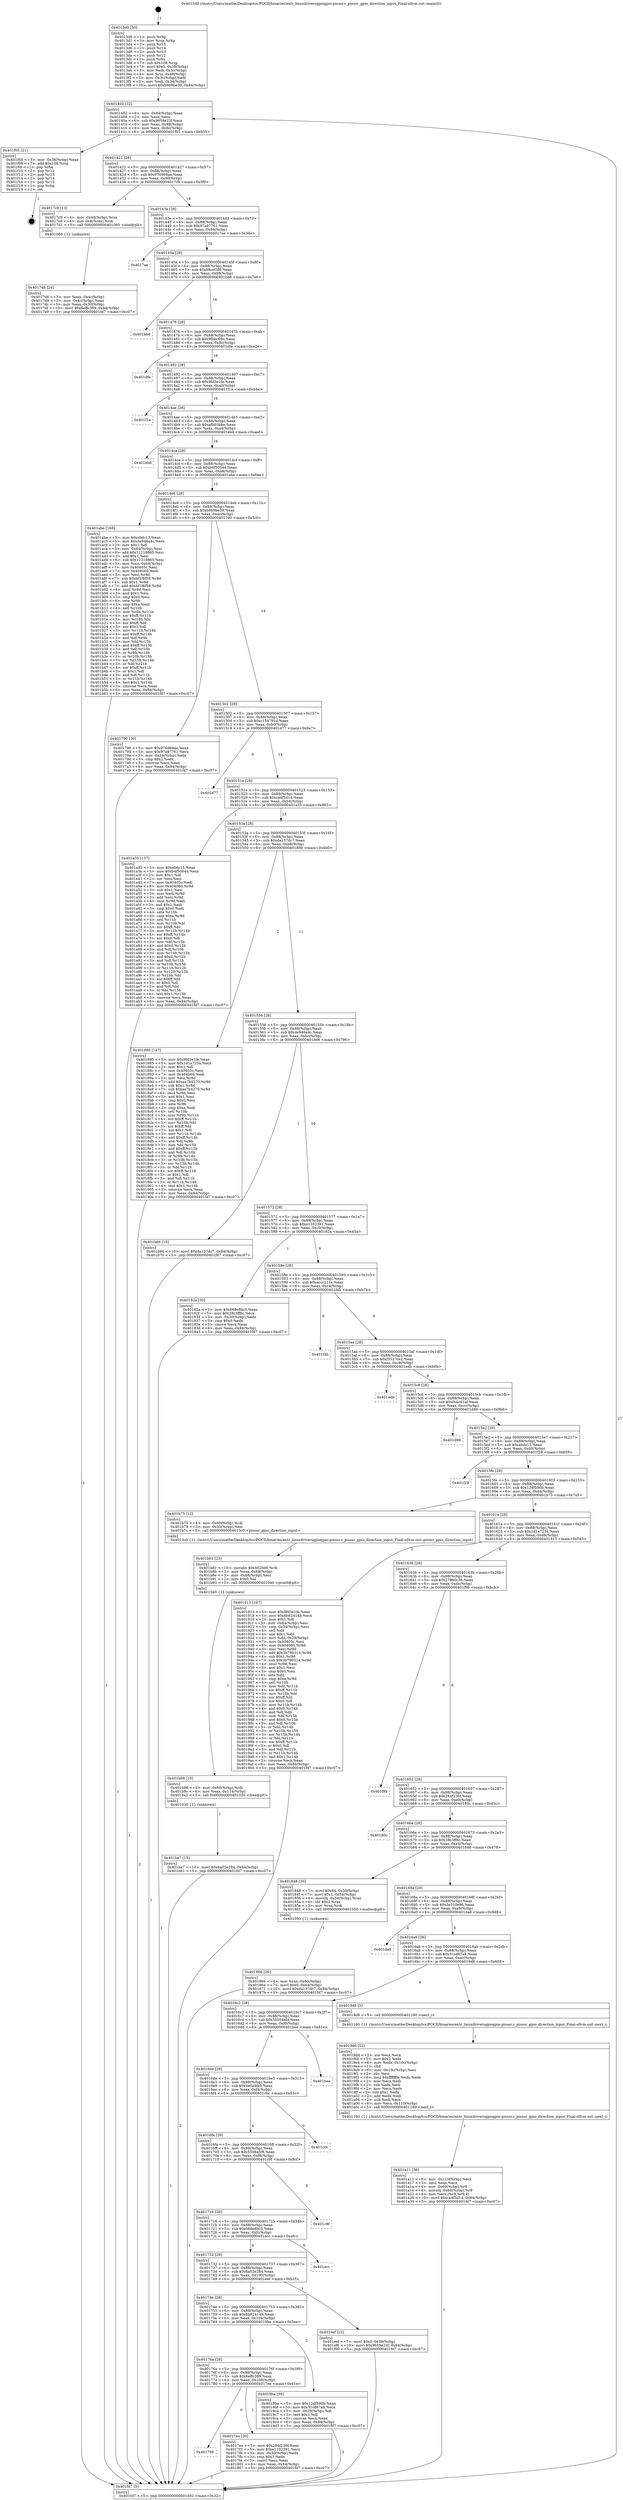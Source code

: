 digraph "0x4013d0" {
  label = "0x4013d0 (/mnt/c/Users/mathe/Desktop/tcc/POCII/binaries/extr_linuxdriversgpiogpio-pisosr.c_pisosr_gpio_direction_input_Final-ollvm.out::main(0))"
  labelloc = "t"
  node[shape=record]

  Entry [label="",width=0.3,height=0.3,shape=circle,fillcolor=black,style=filled]
  "0x401402" [label="{
     0x401402 [32]\l
     | [instrs]\l
     &nbsp;&nbsp;0x401402 \<+6\>: mov -0x84(%rbp),%eax\l
     &nbsp;&nbsp;0x401408 \<+2\>: mov %eax,%ecx\l
     &nbsp;&nbsp;0x40140a \<+6\>: sub $0x9659e23f,%ecx\l
     &nbsp;&nbsp;0x401410 \<+6\>: mov %eax,-0x88(%rbp)\l
     &nbsp;&nbsp;0x401416 \<+6\>: mov %ecx,-0x8c(%rbp)\l
     &nbsp;&nbsp;0x40141c \<+6\>: je 0000000000401f05 \<main+0xb35\>\l
  }"]
  "0x401f05" [label="{
     0x401f05 [21]\l
     | [instrs]\l
     &nbsp;&nbsp;0x401f05 \<+3\>: mov -0x38(%rbp),%eax\l
     &nbsp;&nbsp;0x401f08 \<+7\>: add $0x108,%rsp\l
     &nbsp;&nbsp;0x401f0f \<+1\>: pop %rbx\l
     &nbsp;&nbsp;0x401f10 \<+2\>: pop %r12\l
     &nbsp;&nbsp;0x401f12 \<+2\>: pop %r13\l
     &nbsp;&nbsp;0x401f14 \<+2\>: pop %r14\l
     &nbsp;&nbsp;0x401f16 \<+2\>: pop %r15\l
     &nbsp;&nbsp;0x401f18 \<+1\>: pop %rbp\l
     &nbsp;&nbsp;0x401f19 \<+1\>: ret\l
  }"]
  "0x401422" [label="{
     0x401422 [28]\l
     | [instrs]\l
     &nbsp;&nbsp;0x401422 \<+5\>: jmp 0000000000401427 \<main+0x57\>\l
     &nbsp;&nbsp;0x401427 \<+6\>: mov -0x88(%rbp),%eax\l
     &nbsp;&nbsp;0x40142d \<+5\>: sub $0x976969aa,%eax\l
     &nbsp;&nbsp;0x401432 \<+6\>: mov %eax,-0x90(%rbp)\l
     &nbsp;&nbsp;0x401438 \<+6\>: je 00000000004017c9 \<main+0x3f9\>\l
  }"]
  Exit [label="",width=0.3,height=0.3,shape=circle,fillcolor=black,style=filled,peripheries=2]
  "0x4017c9" [label="{
     0x4017c9 [13]\l
     | [instrs]\l
     &nbsp;&nbsp;0x4017c9 \<+4\>: mov -0x48(%rbp),%rax\l
     &nbsp;&nbsp;0x4017cd \<+4\>: mov 0x8(%rax),%rdi\l
     &nbsp;&nbsp;0x4017d1 \<+5\>: call 0000000000401060 \<atoi@plt\>\l
     | [calls]\l
     &nbsp;&nbsp;0x401060 \{1\} (unknown)\l
  }"]
  "0x40143e" [label="{
     0x40143e [28]\l
     | [instrs]\l
     &nbsp;&nbsp;0x40143e \<+5\>: jmp 0000000000401443 \<main+0x73\>\l
     &nbsp;&nbsp;0x401443 \<+6\>: mov -0x88(%rbp),%eax\l
     &nbsp;&nbsp;0x401449 \<+5\>: sub $0x97a97761,%eax\l
     &nbsp;&nbsp;0x40144e \<+6\>: mov %eax,-0x94(%rbp)\l
     &nbsp;&nbsp;0x401454 \<+6\>: je 00000000004017ae \<main+0x3de\>\l
  }"]
  "0x401ba7" [label="{
     0x401ba7 [15]\l
     | [instrs]\l
     &nbsp;&nbsp;0x401ba7 \<+10\>: movl $0x6a02e284,-0x84(%rbp)\l
     &nbsp;&nbsp;0x401bb1 \<+5\>: jmp 0000000000401fd7 \<main+0xc07\>\l
  }"]
  "0x4017ae" [label="{
     0x4017ae\l
  }", style=dashed]
  "0x40145a" [label="{
     0x40145a [28]\l
     | [instrs]\l
     &nbsp;&nbsp;0x40145a \<+5\>: jmp 000000000040145f \<main+0x8f\>\l
     &nbsp;&nbsp;0x40145f \<+6\>: mov -0x88(%rbp),%eax\l
     &nbsp;&nbsp;0x401465 \<+5\>: sub $0x98cef3f6,%eax\l
     &nbsp;&nbsp;0x40146a \<+6\>: mov %eax,-0x98(%rbp)\l
     &nbsp;&nbsp;0x401470 \<+6\>: je 0000000000401bb6 \<main+0x7e6\>\l
  }"]
  "0x401b98" [label="{
     0x401b98 [15]\l
     | [instrs]\l
     &nbsp;&nbsp;0x401b98 \<+4\>: mov -0x60(%rbp),%rdi\l
     &nbsp;&nbsp;0x401b9c \<+6\>: mov %eax,-0x114(%rbp)\l
     &nbsp;&nbsp;0x401ba2 \<+5\>: call 0000000000401030 \<free@plt\>\l
     | [calls]\l
     &nbsp;&nbsp;0x401030 \{1\} (unknown)\l
  }"]
  "0x401bb6" [label="{
     0x401bb6\l
  }", style=dashed]
  "0x401476" [label="{
     0x401476 [28]\l
     | [instrs]\l
     &nbsp;&nbsp;0x401476 \<+5\>: jmp 000000000040147b \<main+0xab\>\l
     &nbsp;&nbsp;0x40147b \<+6\>: mov -0x88(%rbp),%eax\l
     &nbsp;&nbsp;0x401481 \<+5\>: sub $0x9fbbc69c,%eax\l
     &nbsp;&nbsp;0x401486 \<+6\>: mov %eax,-0x9c(%rbp)\l
     &nbsp;&nbsp;0x40148c \<+6\>: je 0000000000401dfe \<main+0xa2e\>\l
  }"]
  "0x401b81" [label="{
     0x401b81 [23]\l
     | [instrs]\l
     &nbsp;&nbsp;0x401b81 \<+10\>: movabs $0x4020d6,%rdi\l
     &nbsp;&nbsp;0x401b8b \<+3\>: mov %eax,-0x68(%rbp)\l
     &nbsp;&nbsp;0x401b8e \<+3\>: mov -0x68(%rbp),%esi\l
     &nbsp;&nbsp;0x401b91 \<+2\>: mov $0x0,%al\l
     &nbsp;&nbsp;0x401b93 \<+5\>: call 0000000000401040 \<printf@plt\>\l
     | [calls]\l
     &nbsp;&nbsp;0x401040 \{1\} (unknown)\l
  }"]
  "0x401dfe" [label="{
     0x401dfe\l
  }", style=dashed]
  "0x401492" [label="{
     0x401492 [28]\l
     | [instrs]\l
     &nbsp;&nbsp;0x401492 \<+5\>: jmp 0000000000401497 \<main+0xc7\>\l
     &nbsp;&nbsp;0x401497 \<+6\>: mov -0x88(%rbp),%eax\l
     &nbsp;&nbsp;0x40149d \<+5\>: sub $0x9fd3e1fe,%eax\l
     &nbsp;&nbsp;0x4014a2 \<+6\>: mov %eax,-0xa0(%rbp)\l
     &nbsp;&nbsp;0x4014a8 \<+6\>: je 0000000000401f1a \<main+0xb4a\>\l
  }"]
  "0x401a11" [label="{
     0x401a11 [36]\l
     | [instrs]\l
     &nbsp;&nbsp;0x401a11 \<+6\>: mov -0x110(%rbp),%ecx\l
     &nbsp;&nbsp;0x401a17 \<+3\>: imul %eax,%ecx\l
     &nbsp;&nbsp;0x401a1a \<+4\>: mov -0x60(%rbp),%r8\l
     &nbsp;&nbsp;0x401a1e \<+4\>: movslq -0x64(%rbp),%r9\l
     &nbsp;&nbsp;0x401a22 \<+4\>: mov %ecx,(%r8,%r9,4)\l
     &nbsp;&nbsp;0x401a26 \<+10\>: movl $0xca4f5d14,-0x84(%rbp)\l
     &nbsp;&nbsp;0x401a30 \<+5\>: jmp 0000000000401fd7 \<main+0xc07\>\l
  }"]
  "0x401f1a" [label="{
     0x401f1a\l
  }", style=dashed]
  "0x4014ae" [label="{
     0x4014ae [28]\l
     | [instrs]\l
     &nbsp;&nbsp;0x4014ae \<+5\>: jmp 00000000004014b3 \<main+0xe3\>\l
     &nbsp;&nbsp;0x4014b3 \<+6\>: mov -0x88(%rbp),%eax\l
     &nbsp;&nbsp;0x4014b9 \<+5\>: sub $0xafb03bbe,%eax\l
     &nbsp;&nbsp;0x4014be \<+6\>: mov %eax,-0xa4(%rbp)\l
     &nbsp;&nbsp;0x4014c4 \<+6\>: je 0000000000401ebd \<main+0xaed\>\l
  }"]
  "0x4019dd" [label="{
     0x4019dd [52]\l
     | [instrs]\l
     &nbsp;&nbsp;0x4019dd \<+2\>: xor %ecx,%ecx\l
     &nbsp;&nbsp;0x4019df \<+5\>: mov $0x2,%edx\l
     &nbsp;&nbsp;0x4019e4 \<+6\>: mov %edx,-0x10c(%rbp)\l
     &nbsp;&nbsp;0x4019ea \<+1\>: cltd\l
     &nbsp;&nbsp;0x4019eb \<+6\>: mov -0x10c(%rbp),%esi\l
     &nbsp;&nbsp;0x4019f1 \<+2\>: idiv %esi\l
     &nbsp;&nbsp;0x4019f3 \<+6\>: imul $0xfffffffe,%edx,%edx\l
     &nbsp;&nbsp;0x4019f9 \<+2\>: mov %ecx,%edi\l
     &nbsp;&nbsp;0x4019fb \<+2\>: sub %edx,%edi\l
     &nbsp;&nbsp;0x4019fd \<+2\>: mov %ecx,%edx\l
     &nbsp;&nbsp;0x4019ff \<+3\>: sub $0x1,%edx\l
     &nbsp;&nbsp;0x401a02 \<+2\>: add %edx,%edi\l
     &nbsp;&nbsp;0x401a04 \<+2\>: sub %edi,%ecx\l
     &nbsp;&nbsp;0x401a06 \<+6\>: mov %ecx,-0x110(%rbp)\l
     &nbsp;&nbsp;0x401a0c \<+5\>: call 0000000000401160 \<next_i\>\l
     | [calls]\l
     &nbsp;&nbsp;0x401160 \{1\} (/mnt/c/Users/mathe/Desktop/tcc/POCII/binaries/extr_linuxdriversgpiogpio-pisosr.c_pisosr_gpio_direction_input_Final-ollvm.out::next_i)\l
  }"]
  "0x401ebd" [label="{
     0x401ebd\l
  }", style=dashed]
  "0x4014ca" [label="{
     0x4014ca [28]\l
     | [instrs]\l
     &nbsp;&nbsp;0x4014ca \<+5\>: jmp 00000000004014cf \<main+0xff\>\l
     &nbsp;&nbsp;0x4014cf \<+6\>: mov -0x88(%rbp),%eax\l
     &nbsp;&nbsp;0x4014d5 \<+5\>: sub $0xb4f50044,%eax\l
     &nbsp;&nbsp;0x4014da \<+6\>: mov %eax,-0xa8(%rbp)\l
     &nbsp;&nbsp;0x4014e0 \<+6\>: je 0000000000401abe \<main+0x6ee\>\l
  }"]
  "0x401866" [label="{
     0x401866 [26]\l
     | [instrs]\l
     &nbsp;&nbsp;0x401866 \<+4\>: mov %rax,-0x60(%rbp)\l
     &nbsp;&nbsp;0x40186a \<+7\>: movl $0x0,-0x64(%rbp)\l
     &nbsp;&nbsp;0x401871 \<+10\>: movl $0xda137dc7,-0x84(%rbp)\l
     &nbsp;&nbsp;0x40187b \<+5\>: jmp 0000000000401fd7 \<main+0xc07\>\l
  }"]
  "0x401abe" [label="{
     0x401abe [168]\l
     | [instrs]\l
     &nbsp;&nbsp;0x401abe \<+5\>: mov $0xebdc13,%eax\l
     &nbsp;&nbsp;0x401ac3 \<+5\>: mov $0xde946a4c,%ecx\l
     &nbsp;&nbsp;0x401ac8 \<+2\>: mov $0x1,%dl\l
     &nbsp;&nbsp;0x401aca \<+3\>: mov -0x64(%rbp),%esi\l
     &nbsp;&nbsp;0x401acd \<+6\>: add $0x11218865,%esi\l
     &nbsp;&nbsp;0x401ad3 \<+3\>: add $0x1,%esi\l
     &nbsp;&nbsp;0x401ad6 \<+6\>: sub $0x11218865,%esi\l
     &nbsp;&nbsp;0x401adc \<+3\>: mov %esi,-0x64(%rbp)\l
     &nbsp;&nbsp;0x401adf \<+7\>: mov 0x40405c,%esi\l
     &nbsp;&nbsp;0x401ae6 \<+7\>: mov 0x404060,%edi\l
     &nbsp;&nbsp;0x401aed \<+3\>: mov %esi,%r8d\l
     &nbsp;&nbsp;0x401af0 \<+7\>: sub $0xbf1f6f59,%r8d\l
     &nbsp;&nbsp;0x401af7 \<+4\>: sub $0x1,%r8d\l
     &nbsp;&nbsp;0x401afb \<+7\>: add $0xbf1f6f59,%r8d\l
     &nbsp;&nbsp;0x401b02 \<+4\>: imul %r8d,%esi\l
     &nbsp;&nbsp;0x401b06 \<+3\>: and $0x1,%esi\l
     &nbsp;&nbsp;0x401b09 \<+3\>: cmp $0x0,%esi\l
     &nbsp;&nbsp;0x401b0c \<+4\>: sete %r9b\l
     &nbsp;&nbsp;0x401b10 \<+3\>: cmp $0xa,%edi\l
     &nbsp;&nbsp;0x401b13 \<+4\>: setl %r10b\l
     &nbsp;&nbsp;0x401b17 \<+3\>: mov %r9b,%r11b\l
     &nbsp;&nbsp;0x401b1a \<+4\>: xor $0xff,%r11b\l
     &nbsp;&nbsp;0x401b1e \<+3\>: mov %r10b,%bl\l
     &nbsp;&nbsp;0x401b21 \<+3\>: xor $0xff,%bl\l
     &nbsp;&nbsp;0x401b24 \<+3\>: xor $0x1,%dl\l
     &nbsp;&nbsp;0x401b27 \<+3\>: mov %r11b,%r14b\l
     &nbsp;&nbsp;0x401b2a \<+4\>: and $0xff,%r14b\l
     &nbsp;&nbsp;0x401b2e \<+3\>: and %dl,%r9b\l
     &nbsp;&nbsp;0x401b31 \<+3\>: mov %bl,%r15b\l
     &nbsp;&nbsp;0x401b34 \<+4\>: and $0xff,%r15b\l
     &nbsp;&nbsp;0x401b38 \<+3\>: and %dl,%r10b\l
     &nbsp;&nbsp;0x401b3b \<+3\>: or %r9b,%r14b\l
     &nbsp;&nbsp;0x401b3e \<+3\>: or %r10b,%r15b\l
     &nbsp;&nbsp;0x401b41 \<+3\>: xor %r15b,%r14b\l
     &nbsp;&nbsp;0x401b44 \<+3\>: or %bl,%r11b\l
     &nbsp;&nbsp;0x401b47 \<+4\>: xor $0xff,%r11b\l
     &nbsp;&nbsp;0x401b4b \<+3\>: or $0x1,%dl\l
     &nbsp;&nbsp;0x401b4e \<+3\>: and %dl,%r11b\l
     &nbsp;&nbsp;0x401b51 \<+3\>: or %r11b,%r14b\l
     &nbsp;&nbsp;0x401b54 \<+4\>: test $0x1,%r14b\l
     &nbsp;&nbsp;0x401b58 \<+3\>: cmovne %ecx,%eax\l
     &nbsp;&nbsp;0x401b5b \<+6\>: mov %eax,-0x84(%rbp)\l
     &nbsp;&nbsp;0x401b61 \<+5\>: jmp 0000000000401fd7 \<main+0xc07\>\l
  }"]
  "0x4014e6" [label="{
     0x4014e6 [28]\l
     | [instrs]\l
     &nbsp;&nbsp;0x4014e6 \<+5\>: jmp 00000000004014eb \<main+0x11b\>\l
     &nbsp;&nbsp;0x4014eb \<+6\>: mov -0x88(%rbp),%eax\l
     &nbsp;&nbsp;0x4014f1 \<+5\>: sub $0xb9b9be39,%eax\l
     &nbsp;&nbsp;0x4014f6 \<+6\>: mov %eax,-0xac(%rbp)\l
     &nbsp;&nbsp;0x4014fc \<+6\>: je 0000000000401790 \<main+0x3c0\>\l
  }"]
  "0x401786" [label="{
     0x401786\l
  }", style=dashed]
  "0x401790" [label="{
     0x401790 [30]\l
     | [instrs]\l
     &nbsp;&nbsp;0x401790 \<+5\>: mov $0x976969aa,%eax\l
     &nbsp;&nbsp;0x401795 \<+5\>: mov $0x97a97761,%ecx\l
     &nbsp;&nbsp;0x40179a \<+3\>: mov -0x34(%rbp),%edx\l
     &nbsp;&nbsp;0x40179d \<+3\>: cmp $0x2,%edx\l
     &nbsp;&nbsp;0x4017a0 \<+3\>: cmovne %ecx,%eax\l
     &nbsp;&nbsp;0x4017a3 \<+6\>: mov %eax,-0x84(%rbp)\l
     &nbsp;&nbsp;0x4017a9 \<+5\>: jmp 0000000000401fd7 \<main+0xc07\>\l
  }"]
  "0x401502" [label="{
     0x401502 [28]\l
     | [instrs]\l
     &nbsp;&nbsp;0x401502 \<+5\>: jmp 0000000000401507 \<main+0x137\>\l
     &nbsp;&nbsp;0x401507 \<+6\>: mov -0x88(%rbp),%eax\l
     &nbsp;&nbsp;0x40150d \<+5\>: sub $0xc154791d,%eax\l
     &nbsp;&nbsp;0x401512 \<+6\>: mov %eax,-0xb0(%rbp)\l
     &nbsp;&nbsp;0x401518 \<+6\>: je 0000000000401d77 \<main+0x9a7\>\l
  }"]
  "0x401fd7" [label="{
     0x401fd7 [5]\l
     | [instrs]\l
     &nbsp;&nbsp;0x401fd7 \<+5\>: jmp 0000000000401402 \<main+0x32\>\l
  }"]
  "0x4013d0" [label="{
     0x4013d0 [50]\l
     | [instrs]\l
     &nbsp;&nbsp;0x4013d0 \<+1\>: push %rbp\l
     &nbsp;&nbsp;0x4013d1 \<+3\>: mov %rsp,%rbp\l
     &nbsp;&nbsp;0x4013d4 \<+2\>: push %r15\l
     &nbsp;&nbsp;0x4013d6 \<+2\>: push %r14\l
     &nbsp;&nbsp;0x4013d8 \<+2\>: push %r13\l
     &nbsp;&nbsp;0x4013da \<+2\>: push %r12\l
     &nbsp;&nbsp;0x4013dc \<+1\>: push %rbx\l
     &nbsp;&nbsp;0x4013dd \<+7\>: sub $0x108,%rsp\l
     &nbsp;&nbsp;0x4013e4 \<+7\>: movl $0x0,-0x38(%rbp)\l
     &nbsp;&nbsp;0x4013eb \<+3\>: mov %edi,-0x3c(%rbp)\l
     &nbsp;&nbsp;0x4013ee \<+4\>: mov %rsi,-0x48(%rbp)\l
     &nbsp;&nbsp;0x4013f2 \<+3\>: mov -0x3c(%rbp),%edi\l
     &nbsp;&nbsp;0x4013f5 \<+3\>: mov %edi,-0x34(%rbp)\l
     &nbsp;&nbsp;0x4013f8 \<+10\>: movl $0xb9b9be39,-0x84(%rbp)\l
  }"]
  "0x4017d6" [label="{
     0x4017d6 [24]\l
     | [instrs]\l
     &nbsp;&nbsp;0x4017d6 \<+3\>: mov %eax,-0x4c(%rbp)\l
     &nbsp;&nbsp;0x4017d9 \<+3\>: mov -0x4c(%rbp),%eax\l
     &nbsp;&nbsp;0x4017dc \<+3\>: mov %eax,-0x30(%rbp)\l
     &nbsp;&nbsp;0x4017df \<+10\>: movl $0x6effc389,-0x84(%rbp)\l
     &nbsp;&nbsp;0x4017e9 \<+5\>: jmp 0000000000401fd7 \<main+0xc07\>\l
  }"]
  "0x4017ee" [label="{
     0x4017ee [30]\l
     | [instrs]\l
     &nbsp;&nbsp;0x4017ee \<+5\>: mov $0x284f236f,%eax\l
     &nbsp;&nbsp;0x4017f3 \<+5\>: mov $0xe1102391,%ecx\l
     &nbsp;&nbsp;0x4017f8 \<+3\>: mov -0x30(%rbp),%edx\l
     &nbsp;&nbsp;0x4017fb \<+3\>: cmp $0x1,%edx\l
     &nbsp;&nbsp;0x4017fe \<+3\>: cmovl %ecx,%eax\l
     &nbsp;&nbsp;0x401801 \<+6\>: mov %eax,-0x84(%rbp)\l
     &nbsp;&nbsp;0x401807 \<+5\>: jmp 0000000000401fd7 \<main+0xc07\>\l
  }"]
  "0x401d77" [label="{
     0x401d77\l
  }", style=dashed]
  "0x40151e" [label="{
     0x40151e [28]\l
     | [instrs]\l
     &nbsp;&nbsp;0x40151e \<+5\>: jmp 0000000000401523 \<main+0x153\>\l
     &nbsp;&nbsp;0x401523 \<+6\>: mov -0x88(%rbp),%eax\l
     &nbsp;&nbsp;0x401529 \<+5\>: sub $0xca4f5d14,%eax\l
     &nbsp;&nbsp;0x40152e \<+6\>: mov %eax,-0xb4(%rbp)\l
     &nbsp;&nbsp;0x401534 \<+6\>: je 0000000000401a35 \<main+0x665\>\l
  }"]
  "0x40176a" [label="{
     0x40176a [28]\l
     | [instrs]\l
     &nbsp;&nbsp;0x40176a \<+5\>: jmp 000000000040176f \<main+0x39f\>\l
     &nbsp;&nbsp;0x40176f \<+6\>: mov -0x88(%rbp),%eax\l
     &nbsp;&nbsp;0x401775 \<+5\>: sub $0x6effc389,%eax\l
     &nbsp;&nbsp;0x40177a \<+6\>: mov %eax,-0x108(%rbp)\l
     &nbsp;&nbsp;0x401780 \<+6\>: je 00000000004017ee \<main+0x41e\>\l
  }"]
  "0x401a35" [label="{
     0x401a35 [137]\l
     | [instrs]\l
     &nbsp;&nbsp;0x401a35 \<+5\>: mov $0xebdc13,%eax\l
     &nbsp;&nbsp;0x401a3a \<+5\>: mov $0xb4f50044,%ecx\l
     &nbsp;&nbsp;0x401a3f \<+2\>: mov $0x1,%dl\l
     &nbsp;&nbsp;0x401a41 \<+2\>: xor %esi,%esi\l
     &nbsp;&nbsp;0x401a43 \<+7\>: mov 0x40405c,%edi\l
     &nbsp;&nbsp;0x401a4a \<+8\>: mov 0x404060,%r8d\l
     &nbsp;&nbsp;0x401a52 \<+3\>: sub $0x1,%esi\l
     &nbsp;&nbsp;0x401a55 \<+3\>: mov %edi,%r9d\l
     &nbsp;&nbsp;0x401a58 \<+3\>: add %esi,%r9d\l
     &nbsp;&nbsp;0x401a5b \<+4\>: imul %r9d,%edi\l
     &nbsp;&nbsp;0x401a5f \<+3\>: and $0x1,%edi\l
     &nbsp;&nbsp;0x401a62 \<+3\>: cmp $0x0,%edi\l
     &nbsp;&nbsp;0x401a65 \<+4\>: sete %r10b\l
     &nbsp;&nbsp;0x401a69 \<+4\>: cmp $0xa,%r8d\l
     &nbsp;&nbsp;0x401a6d \<+4\>: setl %r11b\l
     &nbsp;&nbsp;0x401a71 \<+3\>: mov %r10b,%bl\l
     &nbsp;&nbsp;0x401a74 \<+3\>: xor $0xff,%bl\l
     &nbsp;&nbsp;0x401a77 \<+3\>: mov %r11b,%r14b\l
     &nbsp;&nbsp;0x401a7a \<+4\>: xor $0xff,%r14b\l
     &nbsp;&nbsp;0x401a7e \<+3\>: xor $0x0,%dl\l
     &nbsp;&nbsp;0x401a81 \<+3\>: mov %bl,%r15b\l
     &nbsp;&nbsp;0x401a84 \<+4\>: and $0x0,%r15b\l
     &nbsp;&nbsp;0x401a88 \<+3\>: and %dl,%r10b\l
     &nbsp;&nbsp;0x401a8b \<+3\>: mov %r14b,%r12b\l
     &nbsp;&nbsp;0x401a8e \<+4\>: and $0x0,%r12b\l
     &nbsp;&nbsp;0x401a92 \<+3\>: and %dl,%r11b\l
     &nbsp;&nbsp;0x401a95 \<+3\>: or %r10b,%r15b\l
     &nbsp;&nbsp;0x401a98 \<+3\>: or %r11b,%r12b\l
     &nbsp;&nbsp;0x401a9b \<+3\>: xor %r12b,%r15b\l
     &nbsp;&nbsp;0x401a9e \<+3\>: or %r14b,%bl\l
     &nbsp;&nbsp;0x401aa1 \<+3\>: xor $0xff,%bl\l
     &nbsp;&nbsp;0x401aa4 \<+3\>: or $0x0,%dl\l
     &nbsp;&nbsp;0x401aa7 \<+2\>: and %dl,%bl\l
     &nbsp;&nbsp;0x401aa9 \<+3\>: or %bl,%r15b\l
     &nbsp;&nbsp;0x401aac \<+4\>: test $0x1,%r15b\l
     &nbsp;&nbsp;0x401ab0 \<+3\>: cmovne %ecx,%eax\l
     &nbsp;&nbsp;0x401ab3 \<+6\>: mov %eax,-0x84(%rbp)\l
     &nbsp;&nbsp;0x401ab9 \<+5\>: jmp 0000000000401fd7 \<main+0xc07\>\l
  }"]
  "0x40153a" [label="{
     0x40153a [28]\l
     | [instrs]\l
     &nbsp;&nbsp;0x40153a \<+5\>: jmp 000000000040153f \<main+0x16f\>\l
     &nbsp;&nbsp;0x40153f \<+6\>: mov -0x88(%rbp),%eax\l
     &nbsp;&nbsp;0x401545 \<+5\>: sub $0xda137dc7,%eax\l
     &nbsp;&nbsp;0x40154a \<+6\>: mov %eax,-0xb8(%rbp)\l
     &nbsp;&nbsp;0x401550 \<+6\>: je 0000000000401880 \<main+0x4b0\>\l
  }"]
  "0x4019ba" [label="{
     0x4019ba [30]\l
     | [instrs]\l
     &nbsp;&nbsp;0x4019ba \<+5\>: mov $0x12df590b,%eax\l
     &nbsp;&nbsp;0x4019bf \<+5\>: mov $0x31cd67a8,%ecx\l
     &nbsp;&nbsp;0x4019c4 \<+3\>: mov -0x29(%rbp),%dl\l
     &nbsp;&nbsp;0x4019c7 \<+3\>: test $0x1,%dl\l
     &nbsp;&nbsp;0x4019ca \<+3\>: cmovne %ecx,%eax\l
     &nbsp;&nbsp;0x4019cd \<+6\>: mov %eax,-0x84(%rbp)\l
     &nbsp;&nbsp;0x4019d3 \<+5\>: jmp 0000000000401fd7 \<main+0xc07\>\l
  }"]
  "0x401880" [label="{
     0x401880 [147]\l
     | [instrs]\l
     &nbsp;&nbsp;0x401880 \<+5\>: mov $0x9fd3e1fe,%eax\l
     &nbsp;&nbsp;0x401885 \<+5\>: mov $0x1d1a7234,%ecx\l
     &nbsp;&nbsp;0x40188a \<+2\>: mov $0x1,%dl\l
     &nbsp;&nbsp;0x40188c \<+7\>: mov 0x40405c,%esi\l
     &nbsp;&nbsp;0x401893 \<+7\>: mov 0x404060,%edi\l
     &nbsp;&nbsp;0x40189a \<+3\>: mov %esi,%r8d\l
     &nbsp;&nbsp;0x40189d \<+7\>: add $0xaa7b4270,%r8d\l
     &nbsp;&nbsp;0x4018a4 \<+4\>: sub $0x1,%r8d\l
     &nbsp;&nbsp;0x4018a8 \<+7\>: sub $0xaa7b4270,%r8d\l
     &nbsp;&nbsp;0x4018af \<+4\>: imul %r8d,%esi\l
     &nbsp;&nbsp;0x4018b3 \<+3\>: and $0x1,%esi\l
     &nbsp;&nbsp;0x4018b6 \<+3\>: cmp $0x0,%esi\l
     &nbsp;&nbsp;0x4018b9 \<+4\>: sete %r9b\l
     &nbsp;&nbsp;0x4018bd \<+3\>: cmp $0xa,%edi\l
     &nbsp;&nbsp;0x4018c0 \<+4\>: setl %r10b\l
     &nbsp;&nbsp;0x4018c4 \<+3\>: mov %r9b,%r11b\l
     &nbsp;&nbsp;0x4018c7 \<+4\>: xor $0xff,%r11b\l
     &nbsp;&nbsp;0x4018cb \<+3\>: mov %r10b,%bl\l
     &nbsp;&nbsp;0x4018ce \<+3\>: xor $0xff,%bl\l
     &nbsp;&nbsp;0x4018d1 \<+3\>: xor $0x1,%dl\l
     &nbsp;&nbsp;0x4018d4 \<+3\>: mov %r11b,%r14b\l
     &nbsp;&nbsp;0x4018d7 \<+4\>: and $0xff,%r14b\l
     &nbsp;&nbsp;0x4018db \<+3\>: and %dl,%r9b\l
     &nbsp;&nbsp;0x4018de \<+3\>: mov %bl,%r15b\l
     &nbsp;&nbsp;0x4018e1 \<+4\>: and $0xff,%r15b\l
     &nbsp;&nbsp;0x4018e5 \<+3\>: and %dl,%r10b\l
     &nbsp;&nbsp;0x4018e8 \<+3\>: or %r9b,%r14b\l
     &nbsp;&nbsp;0x4018eb \<+3\>: or %r10b,%r15b\l
     &nbsp;&nbsp;0x4018ee \<+3\>: xor %r15b,%r14b\l
     &nbsp;&nbsp;0x4018f1 \<+3\>: or %bl,%r11b\l
     &nbsp;&nbsp;0x4018f4 \<+4\>: xor $0xff,%r11b\l
     &nbsp;&nbsp;0x4018f8 \<+3\>: or $0x1,%dl\l
     &nbsp;&nbsp;0x4018fb \<+3\>: and %dl,%r11b\l
     &nbsp;&nbsp;0x4018fe \<+3\>: or %r11b,%r14b\l
     &nbsp;&nbsp;0x401901 \<+4\>: test $0x1,%r14b\l
     &nbsp;&nbsp;0x401905 \<+3\>: cmovne %ecx,%eax\l
     &nbsp;&nbsp;0x401908 \<+6\>: mov %eax,-0x84(%rbp)\l
     &nbsp;&nbsp;0x40190e \<+5\>: jmp 0000000000401fd7 \<main+0xc07\>\l
  }"]
  "0x401556" [label="{
     0x401556 [28]\l
     | [instrs]\l
     &nbsp;&nbsp;0x401556 \<+5\>: jmp 000000000040155b \<main+0x18b\>\l
     &nbsp;&nbsp;0x40155b \<+6\>: mov -0x88(%rbp),%eax\l
     &nbsp;&nbsp;0x401561 \<+5\>: sub $0xde946a4c,%eax\l
     &nbsp;&nbsp;0x401566 \<+6\>: mov %eax,-0xbc(%rbp)\l
     &nbsp;&nbsp;0x40156c \<+6\>: je 0000000000401b66 \<main+0x796\>\l
  }"]
  "0x40174e" [label="{
     0x40174e [28]\l
     | [instrs]\l
     &nbsp;&nbsp;0x40174e \<+5\>: jmp 0000000000401753 \<main+0x383\>\l
     &nbsp;&nbsp;0x401753 \<+6\>: mov -0x88(%rbp),%eax\l
     &nbsp;&nbsp;0x401759 \<+5\>: sub $0x6b82414b,%eax\l
     &nbsp;&nbsp;0x40175e \<+6\>: mov %eax,-0x104(%rbp)\l
     &nbsp;&nbsp;0x401764 \<+6\>: je 00000000004019ba \<main+0x5ea\>\l
  }"]
  "0x401b66" [label="{
     0x401b66 [15]\l
     | [instrs]\l
     &nbsp;&nbsp;0x401b66 \<+10\>: movl $0xda137dc7,-0x84(%rbp)\l
     &nbsp;&nbsp;0x401b70 \<+5\>: jmp 0000000000401fd7 \<main+0xc07\>\l
  }"]
  "0x401572" [label="{
     0x401572 [28]\l
     | [instrs]\l
     &nbsp;&nbsp;0x401572 \<+5\>: jmp 0000000000401577 \<main+0x1a7\>\l
     &nbsp;&nbsp;0x401577 \<+6\>: mov -0x88(%rbp),%eax\l
     &nbsp;&nbsp;0x40157d \<+5\>: sub $0xe1102391,%eax\l
     &nbsp;&nbsp;0x401582 \<+6\>: mov %eax,-0xc0(%rbp)\l
     &nbsp;&nbsp;0x401588 \<+6\>: je 000000000040182a \<main+0x45a\>\l
  }"]
  "0x401eef" [label="{
     0x401eef [22]\l
     | [instrs]\l
     &nbsp;&nbsp;0x401eef \<+7\>: movl $0x0,-0x38(%rbp)\l
     &nbsp;&nbsp;0x401ef6 \<+10\>: movl $0x9659e23f,-0x84(%rbp)\l
     &nbsp;&nbsp;0x401f00 \<+5\>: jmp 0000000000401fd7 \<main+0xc07\>\l
  }"]
  "0x40182a" [label="{
     0x40182a [30]\l
     | [instrs]\l
     &nbsp;&nbsp;0x40182a \<+5\>: mov $0x668e8bc5,%eax\l
     &nbsp;&nbsp;0x40182f \<+5\>: mov $0x28c3ff8c,%ecx\l
     &nbsp;&nbsp;0x401834 \<+3\>: mov -0x30(%rbp),%edx\l
     &nbsp;&nbsp;0x401837 \<+3\>: cmp $0x0,%edx\l
     &nbsp;&nbsp;0x40183a \<+3\>: cmove %ecx,%eax\l
     &nbsp;&nbsp;0x40183d \<+6\>: mov %eax,-0x84(%rbp)\l
     &nbsp;&nbsp;0x401843 \<+5\>: jmp 0000000000401fd7 \<main+0xc07\>\l
  }"]
  "0x40158e" [label="{
     0x40158e [28]\l
     | [instrs]\l
     &nbsp;&nbsp;0x40158e \<+5\>: jmp 0000000000401593 \<main+0x1c3\>\l
     &nbsp;&nbsp;0x401593 \<+6\>: mov -0x88(%rbp),%eax\l
     &nbsp;&nbsp;0x401599 \<+5\>: sub $0xeccc211e,%eax\l
     &nbsp;&nbsp;0x40159e \<+6\>: mov %eax,-0xc4(%rbp)\l
     &nbsp;&nbsp;0x4015a4 \<+6\>: je 0000000000401f4b \<main+0xb7b\>\l
  }"]
  "0x401732" [label="{
     0x401732 [28]\l
     | [instrs]\l
     &nbsp;&nbsp;0x401732 \<+5\>: jmp 0000000000401737 \<main+0x367\>\l
     &nbsp;&nbsp;0x401737 \<+6\>: mov -0x88(%rbp),%eax\l
     &nbsp;&nbsp;0x40173d \<+5\>: sub $0x6a02e284,%eax\l
     &nbsp;&nbsp;0x401742 \<+6\>: mov %eax,-0x100(%rbp)\l
     &nbsp;&nbsp;0x401748 \<+6\>: je 0000000000401eef \<main+0xb1f\>\l
  }"]
  "0x401f4b" [label="{
     0x401f4b\l
  }", style=dashed]
  "0x4015aa" [label="{
     0x4015aa [28]\l
     | [instrs]\l
     &nbsp;&nbsp;0x4015aa \<+5\>: jmp 00000000004015af \<main+0x1df\>\l
     &nbsp;&nbsp;0x4015af \<+6\>: mov -0x88(%rbp),%eax\l
     &nbsp;&nbsp;0x4015b5 \<+5\>: sub $0xf3527ce2,%eax\l
     &nbsp;&nbsp;0x4015ba \<+6\>: mov %eax,-0xc8(%rbp)\l
     &nbsp;&nbsp;0x4015c0 \<+6\>: je 0000000000401edb \<main+0xb0b\>\l
  }"]
  "0x401ecc" [label="{
     0x401ecc\l
  }", style=dashed]
  "0x401edb" [label="{
     0x401edb\l
  }", style=dashed]
  "0x4015c6" [label="{
     0x4015c6 [28]\l
     | [instrs]\l
     &nbsp;&nbsp;0x4015c6 \<+5\>: jmp 00000000004015cb \<main+0x1fb\>\l
     &nbsp;&nbsp;0x4015cb \<+6\>: mov -0x88(%rbp),%eax\l
     &nbsp;&nbsp;0x4015d1 \<+5\>: sub $0xf44c41af,%eax\l
     &nbsp;&nbsp;0x4015d6 \<+6\>: mov %eax,-0xcc(%rbp)\l
     &nbsp;&nbsp;0x4015dc \<+6\>: je 0000000000401d86 \<main+0x9b6\>\l
  }"]
  "0x401716" [label="{
     0x401716 [28]\l
     | [instrs]\l
     &nbsp;&nbsp;0x401716 \<+5\>: jmp 000000000040171b \<main+0x34b\>\l
     &nbsp;&nbsp;0x40171b \<+6\>: mov -0x88(%rbp),%eax\l
     &nbsp;&nbsp;0x401721 \<+5\>: sub $0x668e8bc5,%eax\l
     &nbsp;&nbsp;0x401726 \<+6\>: mov %eax,-0xfc(%rbp)\l
     &nbsp;&nbsp;0x40172c \<+6\>: je 0000000000401ecc \<main+0xafc\>\l
  }"]
  "0x401d86" [label="{
     0x401d86\l
  }", style=dashed]
  "0x4015e2" [label="{
     0x4015e2 [28]\l
     | [instrs]\l
     &nbsp;&nbsp;0x4015e2 \<+5\>: jmp 00000000004015e7 \<main+0x217\>\l
     &nbsp;&nbsp;0x4015e7 \<+6\>: mov -0x88(%rbp),%eax\l
     &nbsp;&nbsp;0x4015ed \<+5\>: sub $0xebdc13,%eax\l
     &nbsp;&nbsp;0x4015f2 \<+6\>: mov %eax,-0xd0(%rbp)\l
     &nbsp;&nbsp;0x4015f8 \<+6\>: je 0000000000401f29 \<main+0xb59\>\l
  }"]
  "0x401c9f" [label="{
     0x401c9f\l
  }", style=dashed]
  "0x401f29" [label="{
     0x401f29\l
  }", style=dashed]
  "0x4015fe" [label="{
     0x4015fe [28]\l
     | [instrs]\l
     &nbsp;&nbsp;0x4015fe \<+5\>: jmp 0000000000401603 \<main+0x233\>\l
     &nbsp;&nbsp;0x401603 \<+6\>: mov -0x88(%rbp),%eax\l
     &nbsp;&nbsp;0x401609 \<+5\>: sub $0x12df590b,%eax\l
     &nbsp;&nbsp;0x40160e \<+6\>: mov %eax,-0xd4(%rbp)\l
     &nbsp;&nbsp;0x401614 \<+6\>: je 0000000000401b75 \<main+0x7a5\>\l
  }"]
  "0x4016fa" [label="{
     0x4016fa [28]\l
     | [instrs]\l
     &nbsp;&nbsp;0x4016fa \<+5\>: jmp 00000000004016ff \<main+0x32f\>\l
     &nbsp;&nbsp;0x4016ff \<+6\>: mov -0x88(%rbp),%eax\l
     &nbsp;&nbsp;0x401705 \<+5\>: sub $0x5508a5f8,%eax\l
     &nbsp;&nbsp;0x40170a \<+6\>: mov %eax,-0xf8(%rbp)\l
     &nbsp;&nbsp;0x401710 \<+6\>: je 0000000000401c9f \<main+0x8cf\>\l
  }"]
  "0x401b75" [label="{
     0x401b75 [12]\l
     | [instrs]\l
     &nbsp;&nbsp;0x401b75 \<+4\>: mov -0x60(%rbp),%rdi\l
     &nbsp;&nbsp;0x401b79 \<+3\>: mov -0x50(%rbp),%esi\l
     &nbsp;&nbsp;0x401b7c \<+5\>: call 00000000004013c0 \<pisosr_gpio_direction_input\>\l
     | [calls]\l
     &nbsp;&nbsp;0x4013c0 \{1\} (/mnt/c/Users/mathe/Desktop/tcc/POCII/binaries/extr_linuxdriversgpiogpio-pisosr.c_pisosr_gpio_direction_input_Final-ollvm.out::pisosr_gpio_direction_input)\l
  }"]
  "0x40161a" [label="{
     0x40161a [28]\l
     | [instrs]\l
     &nbsp;&nbsp;0x40161a \<+5\>: jmp 000000000040161f \<main+0x24f\>\l
     &nbsp;&nbsp;0x40161f \<+6\>: mov -0x88(%rbp),%eax\l
     &nbsp;&nbsp;0x401625 \<+5\>: sub $0x1d1a7234,%eax\l
     &nbsp;&nbsp;0x40162a \<+6\>: mov %eax,-0xd8(%rbp)\l
     &nbsp;&nbsp;0x401630 \<+6\>: je 0000000000401913 \<main+0x543\>\l
  }"]
  "0x401c0c" [label="{
     0x401c0c\l
  }", style=dashed]
  "0x401913" [label="{
     0x401913 [167]\l
     | [instrs]\l
     &nbsp;&nbsp;0x401913 \<+5\>: mov $0x9fd3e1fe,%eax\l
     &nbsp;&nbsp;0x401918 \<+5\>: mov $0x6b82414b,%ecx\l
     &nbsp;&nbsp;0x40191d \<+2\>: mov $0x1,%dl\l
     &nbsp;&nbsp;0x40191f \<+3\>: mov -0x64(%rbp),%esi\l
     &nbsp;&nbsp;0x401922 \<+3\>: cmp -0x54(%rbp),%esi\l
     &nbsp;&nbsp;0x401925 \<+4\>: setl %dil\l
     &nbsp;&nbsp;0x401929 \<+4\>: and $0x1,%dil\l
     &nbsp;&nbsp;0x40192d \<+4\>: mov %dil,-0x29(%rbp)\l
     &nbsp;&nbsp;0x401931 \<+7\>: mov 0x40405c,%esi\l
     &nbsp;&nbsp;0x401938 \<+8\>: mov 0x404060,%r8d\l
     &nbsp;&nbsp;0x401940 \<+3\>: mov %esi,%r9d\l
     &nbsp;&nbsp;0x401943 \<+7\>: add $0x3b780314,%r9d\l
     &nbsp;&nbsp;0x40194a \<+4\>: sub $0x1,%r9d\l
     &nbsp;&nbsp;0x40194e \<+7\>: sub $0x3b780314,%r9d\l
     &nbsp;&nbsp;0x401955 \<+4\>: imul %r9d,%esi\l
     &nbsp;&nbsp;0x401959 \<+3\>: and $0x1,%esi\l
     &nbsp;&nbsp;0x40195c \<+3\>: cmp $0x0,%esi\l
     &nbsp;&nbsp;0x40195f \<+4\>: sete %dil\l
     &nbsp;&nbsp;0x401963 \<+4\>: cmp $0xa,%r8d\l
     &nbsp;&nbsp;0x401967 \<+4\>: setl %r10b\l
     &nbsp;&nbsp;0x40196b \<+3\>: mov %dil,%r11b\l
     &nbsp;&nbsp;0x40196e \<+4\>: xor $0xff,%r11b\l
     &nbsp;&nbsp;0x401972 \<+3\>: mov %r10b,%bl\l
     &nbsp;&nbsp;0x401975 \<+3\>: xor $0xff,%bl\l
     &nbsp;&nbsp;0x401978 \<+3\>: xor $0x0,%dl\l
     &nbsp;&nbsp;0x40197b \<+3\>: mov %r11b,%r14b\l
     &nbsp;&nbsp;0x40197e \<+4\>: and $0x0,%r14b\l
     &nbsp;&nbsp;0x401982 \<+3\>: and %dl,%dil\l
     &nbsp;&nbsp;0x401985 \<+3\>: mov %bl,%r15b\l
     &nbsp;&nbsp;0x401988 \<+4\>: and $0x0,%r15b\l
     &nbsp;&nbsp;0x40198c \<+3\>: and %dl,%r10b\l
     &nbsp;&nbsp;0x40198f \<+3\>: or %dil,%r14b\l
     &nbsp;&nbsp;0x401992 \<+3\>: or %r10b,%r15b\l
     &nbsp;&nbsp;0x401995 \<+3\>: xor %r15b,%r14b\l
     &nbsp;&nbsp;0x401998 \<+3\>: or %bl,%r11b\l
     &nbsp;&nbsp;0x40199b \<+4\>: xor $0xff,%r11b\l
     &nbsp;&nbsp;0x40199f \<+3\>: or $0x0,%dl\l
     &nbsp;&nbsp;0x4019a2 \<+3\>: and %dl,%r11b\l
     &nbsp;&nbsp;0x4019a5 \<+3\>: or %r11b,%r14b\l
     &nbsp;&nbsp;0x4019a8 \<+4\>: test $0x1,%r14b\l
     &nbsp;&nbsp;0x4019ac \<+3\>: cmovne %ecx,%eax\l
     &nbsp;&nbsp;0x4019af \<+6\>: mov %eax,-0x84(%rbp)\l
     &nbsp;&nbsp;0x4019b5 \<+5\>: jmp 0000000000401fd7 \<main+0xc07\>\l
  }"]
  "0x401636" [label="{
     0x401636 [28]\l
     | [instrs]\l
     &nbsp;&nbsp;0x401636 \<+5\>: jmp 000000000040163b \<main+0x26b\>\l
     &nbsp;&nbsp;0x40163b \<+6\>: mov -0x88(%rbp),%eax\l
     &nbsp;&nbsp;0x401641 \<+5\>: sub $0x27960c36,%eax\l
     &nbsp;&nbsp;0x401646 \<+6\>: mov %eax,-0xdc(%rbp)\l
     &nbsp;&nbsp;0x40164c \<+6\>: je 0000000000401f9b \<main+0xbcb\>\l
  }"]
  "0x4016de" [label="{
     0x4016de [28]\l
     | [instrs]\l
     &nbsp;&nbsp;0x4016de \<+5\>: jmp 00000000004016e3 \<main+0x313\>\l
     &nbsp;&nbsp;0x4016e3 \<+6\>: mov -0x88(%rbp),%eax\l
     &nbsp;&nbsp;0x4016e9 \<+5\>: sub $0x4e0a9fe5,%eax\l
     &nbsp;&nbsp;0x4016ee \<+6\>: mov %eax,-0xf4(%rbp)\l
     &nbsp;&nbsp;0x4016f4 \<+6\>: je 0000000000401c0c \<main+0x83c\>\l
  }"]
  "0x401f9b" [label="{
     0x401f9b\l
  }", style=dashed]
  "0x401652" [label="{
     0x401652 [28]\l
     | [instrs]\l
     &nbsp;&nbsp;0x401652 \<+5\>: jmp 0000000000401657 \<main+0x287\>\l
     &nbsp;&nbsp;0x401657 \<+6\>: mov -0x88(%rbp),%eax\l
     &nbsp;&nbsp;0x40165d \<+5\>: sub $0x284f236f,%eax\l
     &nbsp;&nbsp;0x401662 \<+6\>: mov %eax,-0xe0(%rbp)\l
     &nbsp;&nbsp;0x401668 \<+6\>: je 000000000040180c \<main+0x43c\>\l
  }"]
  "0x401bee" [label="{
     0x401bee\l
  }", style=dashed]
  "0x40180c" [label="{
     0x40180c\l
  }", style=dashed]
  "0x40166e" [label="{
     0x40166e [28]\l
     | [instrs]\l
     &nbsp;&nbsp;0x40166e \<+5\>: jmp 0000000000401673 \<main+0x2a3\>\l
     &nbsp;&nbsp;0x401673 \<+6\>: mov -0x88(%rbp),%eax\l
     &nbsp;&nbsp;0x401679 \<+5\>: sub $0x28c3ff8c,%eax\l
     &nbsp;&nbsp;0x40167e \<+6\>: mov %eax,-0xe4(%rbp)\l
     &nbsp;&nbsp;0x401684 \<+6\>: je 0000000000401848 \<main+0x478\>\l
  }"]
  "0x4016c2" [label="{
     0x4016c2 [28]\l
     | [instrs]\l
     &nbsp;&nbsp;0x4016c2 \<+5\>: jmp 00000000004016c7 \<main+0x2f7\>\l
     &nbsp;&nbsp;0x4016c7 \<+6\>: mov -0x88(%rbp),%eax\l
     &nbsp;&nbsp;0x4016cd \<+5\>: sub $0x35054afd,%eax\l
     &nbsp;&nbsp;0x4016d2 \<+6\>: mov %eax,-0xf0(%rbp)\l
     &nbsp;&nbsp;0x4016d8 \<+6\>: je 0000000000401bee \<main+0x81e\>\l
  }"]
  "0x401848" [label="{
     0x401848 [30]\l
     | [instrs]\l
     &nbsp;&nbsp;0x401848 \<+7\>: movl $0x64,-0x50(%rbp)\l
     &nbsp;&nbsp;0x40184f \<+7\>: movl $0x1,-0x54(%rbp)\l
     &nbsp;&nbsp;0x401856 \<+4\>: movslq -0x54(%rbp),%rax\l
     &nbsp;&nbsp;0x40185a \<+4\>: shl $0x2,%rax\l
     &nbsp;&nbsp;0x40185e \<+3\>: mov %rax,%rdi\l
     &nbsp;&nbsp;0x401861 \<+5\>: call 0000000000401050 \<malloc@plt\>\l
     | [calls]\l
     &nbsp;&nbsp;0x401050 \{1\} (unknown)\l
  }"]
  "0x40168a" [label="{
     0x40168a [28]\l
     | [instrs]\l
     &nbsp;&nbsp;0x40168a \<+5\>: jmp 000000000040168f \<main+0x2bf\>\l
     &nbsp;&nbsp;0x40168f \<+6\>: mov -0x88(%rbp),%eax\l
     &nbsp;&nbsp;0x401695 \<+5\>: sub $0x2e310e96,%eax\l
     &nbsp;&nbsp;0x40169a \<+6\>: mov %eax,-0xe8(%rbp)\l
     &nbsp;&nbsp;0x4016a0 \<+6\>: je 0000000000401da8 \<main+0x9d8\>\l
  }"]
  "0x4019d8" [label="{
     0x4019d8 [5]\l
     | [instrs]\l
     &nbsp;&nbsp;0x4019d8 \<+5\>: call 0000000000401160 \<next_i\>\l
     | [calls]\l
     &nbsp;&nbsp;0x401160 \{1\} (/mnt/c/Users/mathe/Desktop/tcc/POCII/binaries/extr_linuxdriversgpiogpio-pisosr.c_pisosr_gpio_direction_input_Final-ollvm.out::next_i)\l
  }"]
  "0x401da8" [label="{
     0x401da8\l
  }", style=dashed]
  "0x4016a6" [label="{
     0x4016a6 [28]\l
     | [instrs]\l
     &nbsp;&nbsp;0x4016a6 \<+5\>: jmp 00000000004016ab \<main+0x2db\>\l
     &nbsp;&nbsp;0x4016ab \<+6\>: mov -0x88(%rbp),%eax\l
     &nbsp;&nbsp;0x4016b1 \<+5\>: sub $0x31cd67a8,%eax\l
     &nbsp;&nbsp;0x4016b6 \<+6\>: mov %eax,-0xec(%rbp)\l
     &nbsp;&nbsp;0x4016bc \<+6\>: je 00000000004019d8 \<main+0x608\>\l
  }"]
  Entry -> "0x4013d0" [label=" 1"]
  "0x401402" -> "0x401f05" [label=" 1"]
  "0x401402" -> "0x401422" [label=" 17"]
  "0x401f05" -> Exit [label=" 1"]
  "0x401422" -> "0x4017c9" [label=" 1"]
  "0x401422" -> "0x40143e" [label=" 16"]
  "0x401eef" -> "0x401fd7" [label=" 1"]
  "0x40143e" -> "0x4017ae" [label=" 0"]
  "0x40143e" -> "0x40145a" [label=" 16"]
  "0x401ba7" -> "0x401fd7" [label=" 1"]
  "0x40145a" -> "0x401bb6" [label=" 0"]
  "0x40145a" -> "0x401476" [label=" 16"]
  "0x401b98" -> "0x401ba7" [label=" 1"]
  "0x401476" -> "0x401dfe" [label=" 0"]
  "0x401476" -> "0x401492" [label=" 16"]
  "0x401b81" -> "0x401b98" [label=" 1"]
  "0x401492" -> "0x401f1a" [label=" 0"]
  "0x401492" -> "0x4014ae" [label=" 16"]
  "0x401b75" -> "0x401b81" [label=" 1"]
  "0x4014ae" -> "0x401ebd" [label=" 0"]
  "0x4014ae" -> "0x4014ca" [label=" 16"]
  "0x401b66" -> "0x401fd7" [label=" 1"]
  "0x4014ca" -> "0x401abe" [label=" 1"]
  "0x4014ca" -> "0x4014e6" [label=" 15"]
  "0x401abe" -> "0x401fd7" [label=" 1"]
  "0x4014e6" -> "0x401790" [label=" 1"]
  "0x4014e6" -> "0x401502" [label=" 14"]
  "0x401790" -> "0x401fd7" [label=" 1"]
  "0x4013d0" -> "0x401402" [label=" 1"]
  "0x401fd7" -> "0x401402" [label=" 17"]
  "0x4017c9" -> "0x4017d6" [label=" 1"]
  "0x4017d6" -> "0x401fd7" [label=" 1"]
  "0x401a35" -> "0x401fd7" [label=" 1"]
  "0x401502" -> "0x401d77" [label=" 0"]
  "0x401502" -> "0x40151e" [label=" 14"]
  "0x401a11" -> "0x401fd7" [label=" 1"]
  "0x40151e" -> "0x401a35" [label=" 1"]
  "0x40151e" -> "0x40153a" [label=" 13"]
  "0x4019d8" -> "0x4019dd" [label=" 1"]
  "0x40153a" -> "0x401880" [label=" 2"]
  "0x40153a" -> "0x401556" [label=" 11"]
  "0x4019ba" -> "0x401fd7" [label=" 2"]
  "0x401556" -> "0x401b66" [label=" 1"]
  "0x401556" -> "0x401572" [label=" 10"]
  "0x401880" -> "0x401fd7" [label=" 2"]
  "0x401572" -> "0x40182a" [label=" 1"]
  "0x401572" -> "0x40158e" [label=" 9"]
  "0x401866" -> "0x401fd7" [label=" 1"]
  "0x40158e" -> "0x401f4b" [label=" 0"]
  "0x40158e" -> "0x4015aa" [label=" 9"]
  "0x40182a" -> "0x401fd7" [label=" 1"]
  "0x4015aa" -> "0x401edb" [label=" 0"]
  "0x4015aa" -> "0x4015c6" [label=" 9"]
  "0x4017ee" -> "0x401fd7" [label=" 1"]
  "0x4015c6" -> "0x401d86" [label=" 0"]
  "0x4015c6" -> "0x4015e2" [label=" 9"]
  "0x40176a" -> "0x4017ee" [label=" 1"]
  "0x4015e2" -> "0x401f29" [label=" 0"]
  "0x4015e2" -> "0x4015fe" [label=" 9"]
  "0x4019dd" -> "0x401a11" [label=" 1"]
  "0x4015fe" -> "0x401b75" [label=" 1"]
  "0x4015fe" -> "0x40161a" [label=" 8"]
  "0x40174e" -> "0x4019ba" [label=" 2"]
  "0x40161a" -> "0x401913" [label=" 2"]
  "0x40161a" -> "0x401636" [label=" 6"]
  "0x401913" -> "0x401fd7" [label=" 2"]
  "0x401636" -> "0x401f9b" [label=" 0"]
  "0x401636" -> "0x401652" [label=" 6"]
  "0x401732" -> "0x401eef" [label=" 1"]
  "0x401652" -> "0x40180c" [label=" 0"]
  "0x401652" -> "0x40166e" [label=" 6"]
  "0x401848" -> "0x401866" [label=" 1"]
  "0x40166e" -> "0x401848" [label=" 1"]
  "0x40166e" -> "0x40168a" [label=" 5"]
  "0x401716" -> "0x401ecc" [label=" 0"]
  "0x40168a" -> "0x401da8" [label=" 0"]
  "0x40168a" -> "0x4016a6" [label=" 5"]
  "0x40176a" -> "0x401786" [label=" 0"]
  "0x4016a6" -> "0x4019d8" [label=" 1"]
  "0x4016a6" -> "0x4016c2" [label=" 4"]
  "0x401716" -> "0x401732" [label=" 4"]
  "0x4016c2" -> "0x401bee" [label=" 0"]
  "0x4016c2" -> "0x4016de" [label=" 4"]
  "0x401732" -> "0x40174e" [label=" 3"]
  "0x4016de" -> "0x401c0c" [label=" 0"]
  "0x4016de" -> "0x4016fa" [label=" 4"]
  "0x40174e" -> "0x40176a" [label=" 1"]
  "0x4016fa" -> "0x401c9f" [label=" 0"]
  "0x4016fa" -> "0x401716" [label=" 4"]
}
